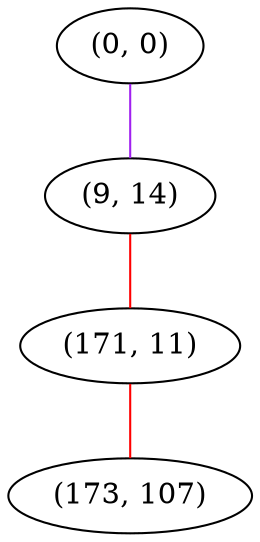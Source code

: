 graph "" {
"(0, 0)";
"(9, 14)";
"(171, 11)";
"(173, 107)";
"(0, 0)" -- "(9, 14)"  [color=purple, key=0, weight=4];
"(9, 14)" -- "(171, 11)"  [color=red, key=0, weight=1];
"(171, 11)" -- "(173, 107)"  [color=red, key=0, weight=1];
}
